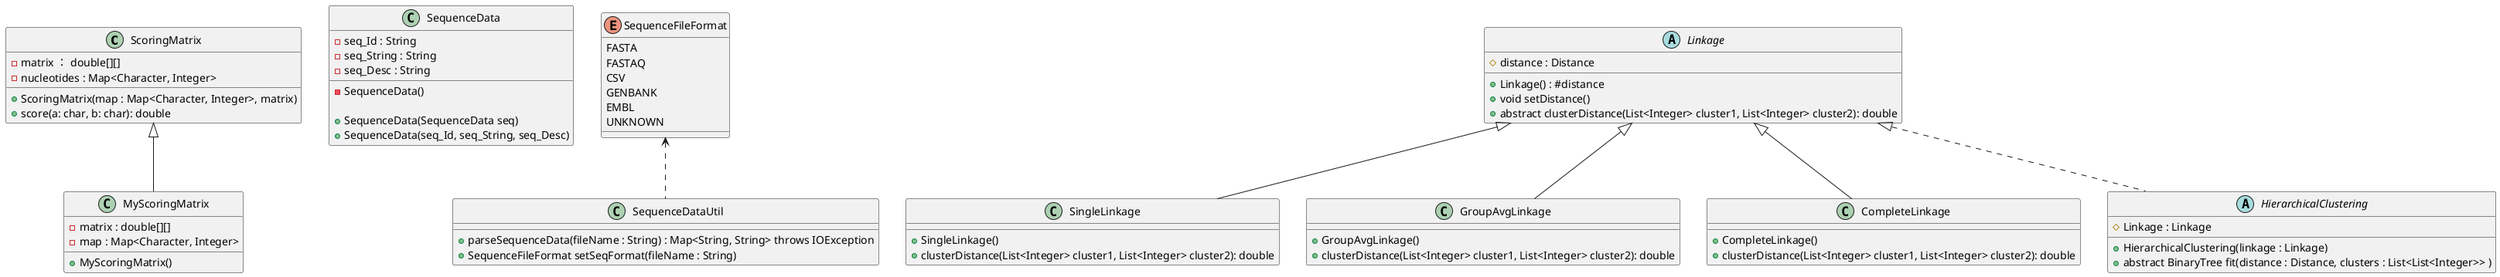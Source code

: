 @startuml
class ScoringMatrix{
    -matrix ： double[][]
    -nucleotides : Map<Character, Integer>

    +ScoringMatrix(map : Map<Character, Integer>, matrix)
    +score(a: char, b: char): double
}

class MyScoringMatrix extends ScoringMatrix{
    -matrix : double[][]
    -map : Map<Character, Integer>

    +MyScoringMatrix()
}

class SequenceData{
    -seq_Id : String
    -seq_String : String
    -seq_Desc : String
    -SequenceData()

    +SequenceData(SequenceData seq)
    +SequenceData(seq_Id, seq_String, seq_Desc)
}

class SequenceDataUtil{
    +parseSequenceData(fileName : String) : Map<String, String> throws IOException
    +SequenceFileFormat setSeqFormat(fileName : String)
}

enum SequenceFileFormat{
    FASTA
    FASTAQ
    CSV
    GENBANK
    EMBL
    UNKNOWN
}

SequenceFileFormat <.. SequenceDataUtil

abstract class Linkage{
    #distance : Distance
    +Linkage() : #distance
    +void setDistance()
    +abstract clusterDistance(List<Integer> cluster1, List<Integer> cluster2): double
}

class SingleLinkage extends Linkage{
    +SingleLinkage()
    +clusterDistance(List<Integer> cluster1, List<Integer> cluster2): double
}

class GroupAvgLinkage extends Linkage{
    +GroupAvgLinkage()
    +clusterDistance(List<Integer> cluster1, List<Integer> cluster2): double
}

class CompleteLinkage extends Linkage{
    +CompleteLinkage()
    +clusterDistance(List<Integer> cluster1, List<Integer> cluster2): double
}

abstract class HierarchicalClustering implements Linkage{
    #Linkage : Linkage
    +HierarchicalClustering(linkage : Linkage)
    +abstract BinaryTree fit(distance : Distance, clusters : List<List<Integer>> )
}
@enduml

